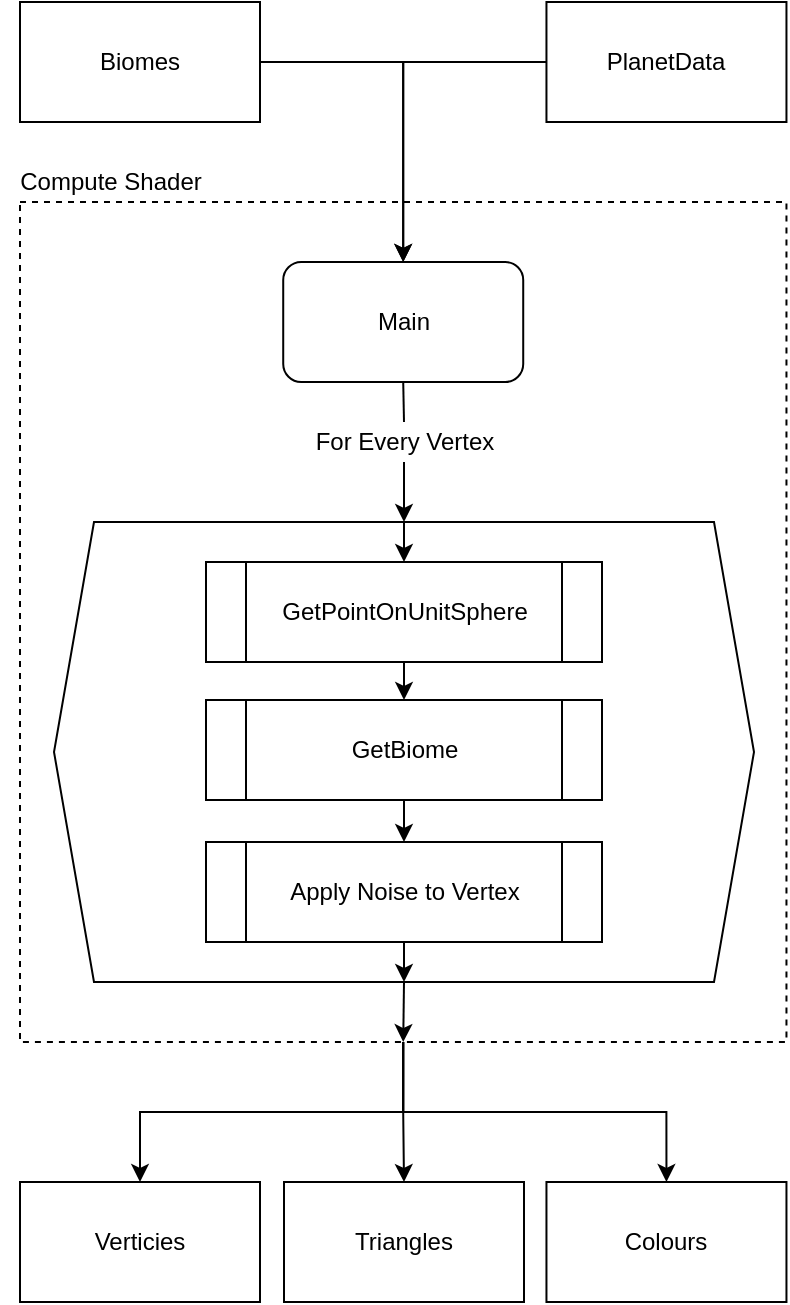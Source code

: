 <mxfile version="15.8.7" type="device"><diagram id="ERe3YBBKza04B7XAvSwU" name="Page-1"><mxGraphModel dx="1102" dy="1025" grid="1" gridSize="10" guides="1" tooltips="1" connect="1" arrows="1" fold="1" page="1" pageScale="1" pageWidth="583" pageHeight="827" math="0" shadow="0"><root><mxCell id="0"/><mxCell id="1" parent="0"/><mxCell id="nNQ6rlZxjWuM2mpHO-sO-29" style="edgeStyle=orthogonalEdgeStyle;rounded=0;orthogonalLoop=1;jettySize=auto;html=1;exitX=0.5;exitY=1;exitDx=0;exitDy=0;entryX=0.5;entryY=0;entryDx=0;entryDy=0;" edge="1" parent="1" source="nNQ6rlZxjWuM2mpHO-sO-4" target="nNQ6rlZxjWuM2mpHO-sO-27"><mxGeometry relative="1" as="geometry"/></mxCell><mxCell id="nNQ6rlZxjWuM2mpHO-sO-30" style="edgeStyle=orthogonalEdgeStyle;rounded=0;orthogonalLoop=1;jettySize=auto;html=1;exitX=0.5;exitY=1;exitDx=0;exitDy=0;entryX=0.5;entryY=0;entryDx=0;entryDy=0;" edge="1" parent="1" source="nNQ6rlZxjWuM2mpHO-sO-4" target="nNQ6rlZxjWuM2mpHO-sO-26"><mxGeometry relative="1" as="geometry"/></mxCell><mxCell id="nNQ6rlZxjWuM2mpHO-sO-31" style="edgeStyle=orthogonalEdgeStyle;rounded=0;orthogonalLoop=1;jettySize=auto;html=1;exitX=0.5;exitY=1;exitDx=0;exitDy=0;entryX=0.5;entryY=0;entryDx=0;entryDy=0;" edge="1" parent="1" source="nNQ6rlZxjWuM2mpHO-sO-4" target="nNQ6rlZxjWuM2mpHO-sO-28"><mxGeometry relative="1" as="geometry"/></mxCell><mxCell id="nNQ6rlZxjWuM2mpHO-sO-4" value="" style="rounded=0;whiteSpace=wrap;html=1;dashed=1;" vertex="1" parent="1"><mxGeometry x="105" y="189" width="383.23" height="420" as="geometry"/></mxCell><mxCell id="nNQ6rlZxjWuM2mpHO-sO-12" style="edgeStyle=orthogonalEdgeStyle;rounded=0;orthogonalLoop=1;jettySize=auto;html=1;exitX=1;exitY=0.5;exitDx=0;exitDy=0;" edge="1" parent="1" source="nNQ6rlZxjWuM2mpHO-sO-1" target="nNQ6rlZxjWuM2mpHO-sO-5"><mxGeometry relative="1" as="geometry"/></mxCell><mxCell id="nNQ6rlZxjWuM2mpHO-sO-1" value="Biomes" style="rounded=0;whiteSpace=wrap;html=1;" vertex="1" parent="1"><mxGeometry x="105" y="89" width="120" height="60" as="geometry"/></mxCell><mxCell id="nNQ6rlZxjWuM2mpHO-sO-11" style="edgeStyle=orthogonalEdgeStyle;rounded=0;orthogonalLoop=1;jettySize=auto;html=1;entryX=0.5;entryY=0;entryDx=0;entryDy=0;" edge="1" parent="1" source="nNQ6rlZxjWuM2mpHO-sO-2" target="nNQ6rlZxjWuM2mpHO-sO-5"><mxGeometry relative="1" as="geometry"/></mxCell><mxCell id="nNQ6rlZxjWuM2mpHO-sO-2" value="PlanetData" style="rounded=0;whiteSpace=wrap;html=1;" vertex="1" parent="1"><mxGeometry x="368.23" y="89" width="120" height="60" as="geometry"/></mxCell><mxCell id="nNQ6rlZxjWuM2mpHO-sO-25" style="edgeStyle=orthogonalEdgeStyle;rounded=0;orthogonalLoop=1;jettySize=auto;html=1;exitX=0.5;exitY=1;exitDx=0;exitDy=0;entryX=0.5;entryY=1;entryDx=0;entryDy=0;" edge="1" parent="1" source="nNQ6rlZxjWuM2mpHO-sO-13" target="nNQ6rlZxjWuM2mpHO-sO-4"><mxGeometry relative="1" as="geometry"/></mxCell><mxCell id="nNQ6rlZxjWuM2mpHO-sO-13" value="" style="shape=hexagon;perimeter=hexagonPerimeter2;whiteSpace=wrap;html=1;fixedSize=1;" vertex="1" parent="1"><mxGeometry x="122" y="349" width="350" height="230" as="geometry"/></mxCell><mxCell id="nNQ6rlZxjWuM2mpHO-sO-19" style="edgeStyle=orthogonalEdgeStyle;rounded=0;orthogonalLoop=1;jettySize=auto;html=1;exitX=0.5;exitY=0;exitDx=0;exitDy=0;entryX=0.5;entryY=0;entryDx=0;entryDy=0;" edge="1" parent="1" source="nNQ6rlZxjWuM2mpHO-sO-13" target="nNQ6rlZxjWuM2mpHO-sO-17"><mxGeometry relative="1" as="geometry"/></mxCell><mxCell id="nNQ6rlZxjWuM2mpHO-sO-14" style="edgeStyle=orthogonalEdgeStyle;rounded=0;orthogonalLoop=1;jettySize=auto;html=1;exitX=0.5;exitY=1;exitDx=0;exitDy=0;entryX=0.5;entryY=0;entryDx=0;entryDy=0;startArrow=none;" edge="1" parent="1" source="nNQ6rlZxjWuM2mpHO-sO-15" target="nNQ6rlZxjWuM2mpHO-sO-13"><mxGeometry relative="1" as="geometry"/></mxCell><mxCell id="nNQ6rlZxjWuM2mpHO-sO-5" value="Main" style="rounded=1;whiteSpace=wrap;html=1;" vertex="1" parent="1"><mxGeometry x="236.61" y="219" width="120" height="60" as="geometry"/></mxCell><mxCell id="nNQ6rlZxjWuM2mpHO-sO-6" value="Compute Shader" style="text;html=1;align=center;verticalAlign=middle;resizable=0;points=[];autosize=1;strokeColor=none;fillColor=none;" vertex="1" parent="1"><mxGeometry x="95" y="169" width="110" height="20" as="geometry"/></mxCell><mxCell id="nNQ6rlZxjWuM2mpHO-sO-15" value="For Every Vertex" style="text;html=1;align=center;verticalAlign=middle;resizable=0;points=[];autosize=1;strokeColor=none;fillColor=none;" vertex="1" parent="1"><mxGeometry x="247" y="299" width="100" height="20" as="geometry"/></mxCell><mxCell id="nNQ6rlZxjWuM2mpHO-sO-16" value="" style="edgeStyle=orthogonalEdgeStyle;rounded=0;orthogonalLoop=1;jettySize=auto;html=1;exitX=0.5;exitY=1;exitDx=0;exitDy=0;entryX=0.5;entryY=0;entryDx=0;entryDy=0;endArrow=none;" edge="1" parent="1" source="nNQ6rlZxjWuM2mpHO-sO-5" target="nNQ6rlZxjWuM2mpHO-sO-15"><mxGeometry relative="1" as="geometry"><mxPoint x="296.61" y="279" as="sourcePoint"/><mxPoint x="297.0" y="339" as="targetPoint"/></mxGeometry></mxCell><mxCell id="nNQ6rlZxjWuM2mpHO-sO-21" style="edgeStyle=orthogonalEdgeStyle;rounded=0;orthogonalLoop=1;jettySize=auto;html=1;exitX=0.5;exitY=1;exitDx=0;exitDy=0;entryX=0.5;entryY=0;entryDx=0;entryDy=0;" edge="1" parent="1" source="nNQ6rlZxjWuM2mpHO-sO-17" target="nNQ6rlZxjWuM2mpHO-sO-20"><mxGeometry relative="1" as="geometry"/></mxCell><mxCell id="nNQ6rlZxjWuM2mpHO-sO-17" value="GetPointOnUnitSphere" style="shape=process;whiteSpace=wrap;html=1;backgroundOutline=1;" vertex="1" parent="1"><mxGeometry x="198" y="369" width="198" height="50" as="geometry"/></mxCell><mxCell id="nNQ6rlZxjWuM2mpHO-sO-23" style="edgeStyle=orthogonalEdgeStyle;rounded=0;orthogonalLoop=1;jettySize=auto;html=1;exitX=0.5;exitY=1;exitDx=0;exitDy=0;entryX=0.5;entryY=0;entryDx=0;entryDy=0;" edge="1" parent="1" source="nNQ6rlZxjWuM2mpHO-sO-20" target="nNQ6rlZxjWuM2mpHO-sO-22"><mxGeometry relative="1" as="geometry"/></mxCell><mxCell id="nNQ6rlZxjWuM2mpHO-sO-20" value="GetBiome" style="shape=process;whiteSpace=wrap;html=1;backgroundOutline=1;" vertex="1" parent="1"><mxGeometry x="198" y="438" width="198" height="50" as="geometry"/></mxCell><mxCell id="nNQ6rlZxjWuM2mpHO-sO-24" style="edgeStyle=orthogonalEdgeStyle;rounded=0;orthogonalLoop=1;jettySize=auto;html=1;exitX=0.5;exitY=1;exitDx=0;exitDy=0;entryX=0.5;entryY=1;entryDx=0;entryDy=0;" edge="1" parent="1" source="nNQ6rlZxjWuM2mpHO-sO-22" target="nNQ6rlZxjWuM2mpHO-sO-13"><mxGeometry relative="1" as="geometry"/></mxCell><mxCell id="nNQ6rlZxjWuM2mpHO-sO-22" value="Apply Noise to Vertex" style="shape=process;whiteSpace=wrap;html=1;backgroundOutline=1;" vertex="1" parent="1"><mxGeometry x="198" y="509" width="198" height="50" as="geometry"/></mxCell><mxCell id="nNQ6rlZxjWuM2mpHO-sO-26" value="Verticies" style="rounded=0;whiteSpace=wrap;html=1;" vertex="1" parent="1"><mxGeometry x="105" y="679" width="120" height="60" as="geometry"/></mxCell><mxCell id="nNQ6rlZxjWuM2mpHO-sO-27" value="Triangles" style="rounded=0;whiteSpace=wrap;html=1;" vertex="1" parent="1"><mxGeometry x="237" y="679" width="120" height="60" as="geometry"/></mxCell><mxCell id="nNQ6rlZxjWuM2mpHO-sO-28" value="Colours" style="rounded=0;whiteSpace=wrap;html=1;" vertex="1" parent="1"><mxGeometry x="368.23" y="679" width="120" height="60" as="geometry"/></mxCell></root></mxGraphModel></diagram></mxfile>